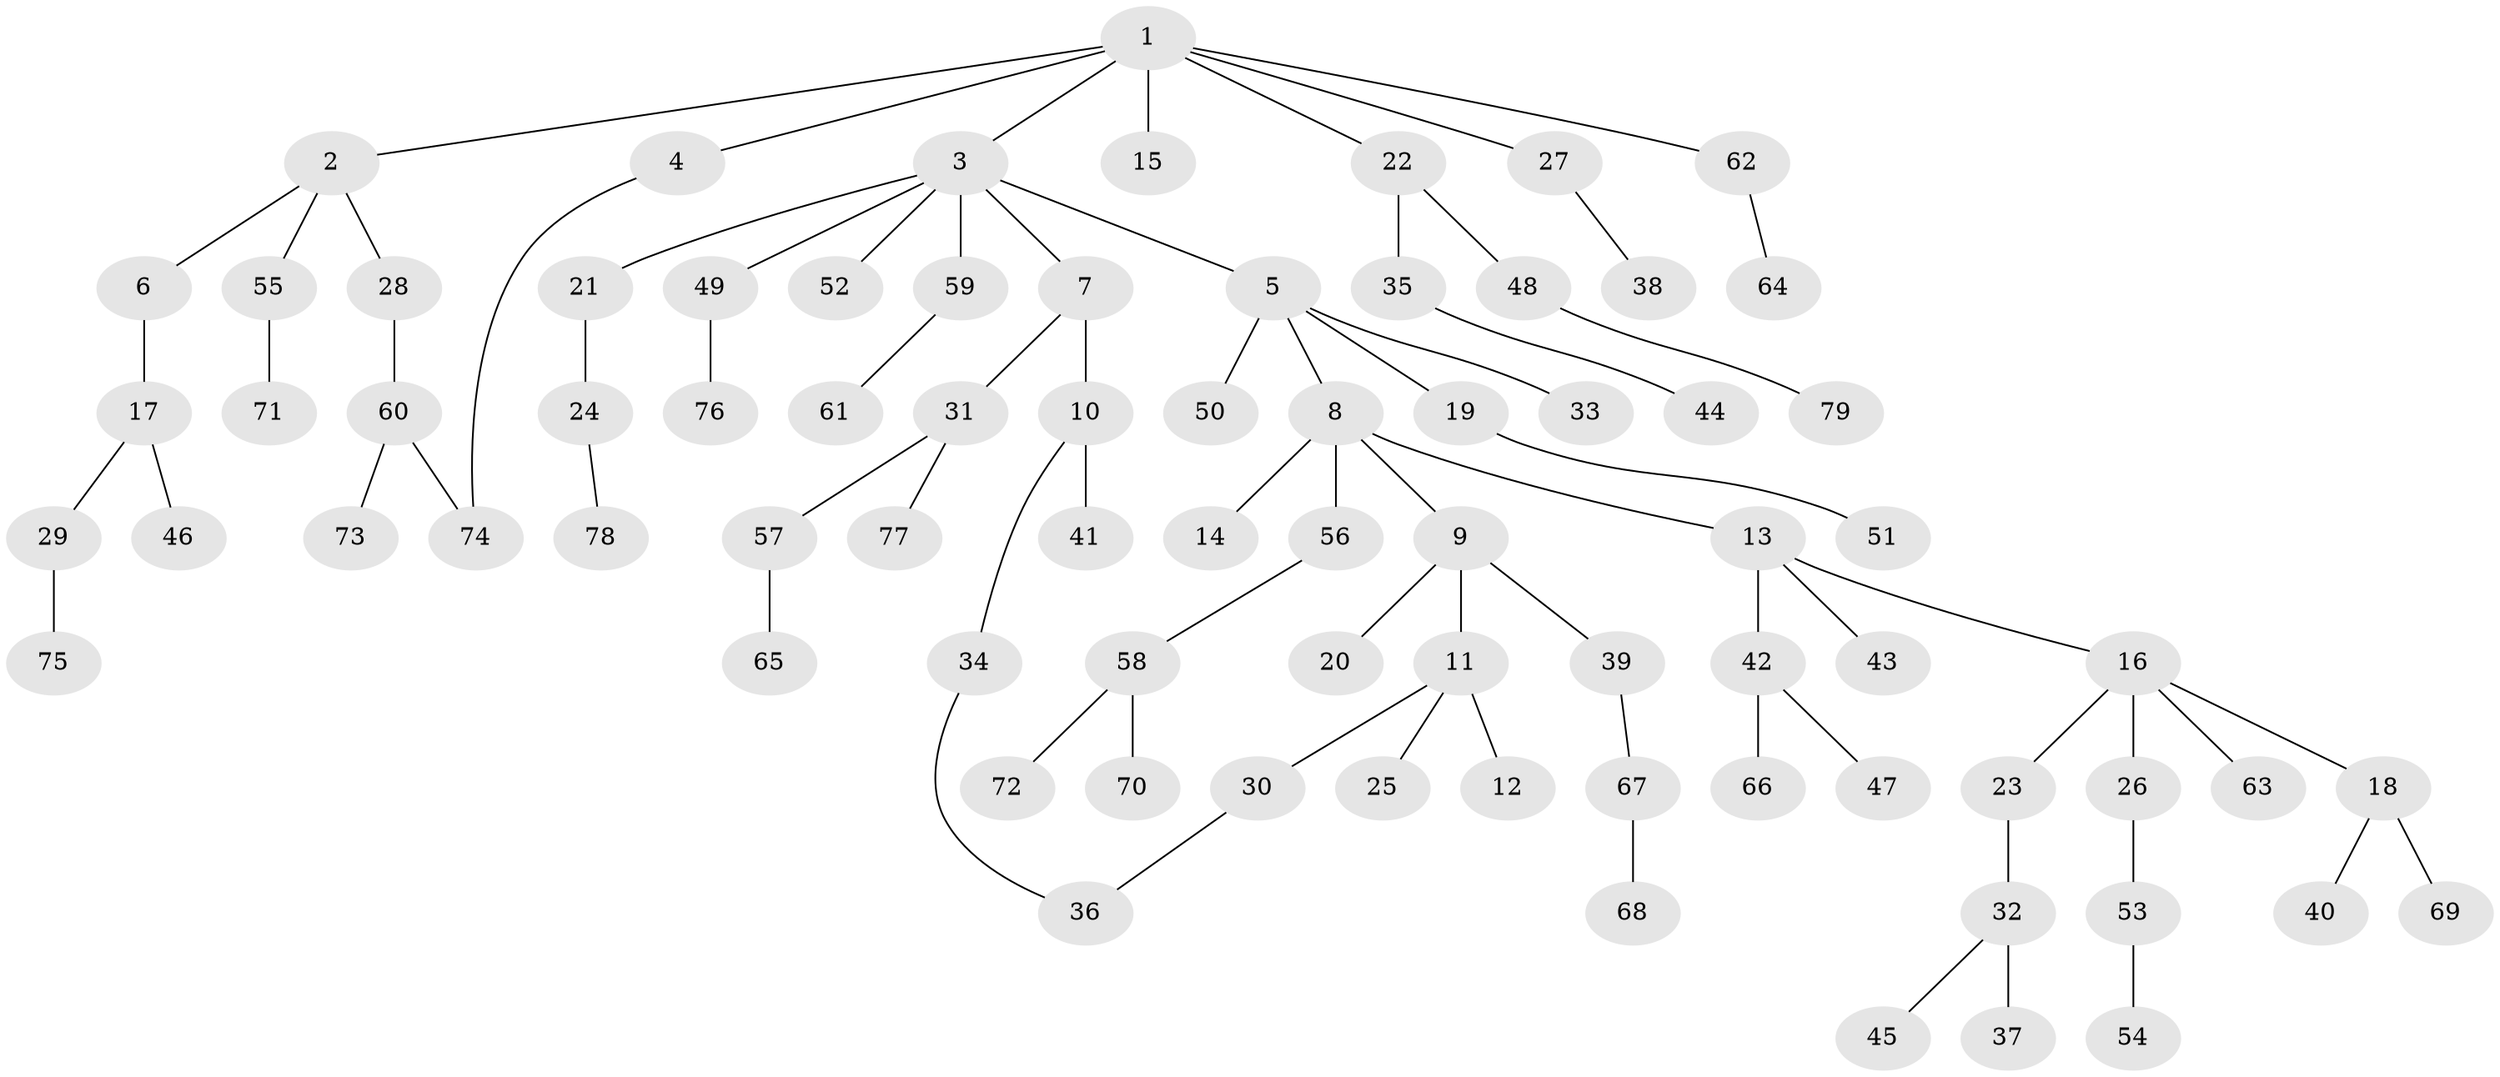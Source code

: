 // coarse degree distribution, {1: 0.5897435897435898, 2: 0.2564102564102564, 5: 0.10256410256410256, 4: 0.02564102564102564, 9: 0.02564102564102564}
// Generated by graph-tools (version 1.1) at 2025/45/03/04/25 21:45:09]
// undirected, 79 vertices, 80 edges
graph export_dot {
graph [start="1"]
  node [color=gray90,style=filled];
  1;
  2;
  3;
  4;
  5;
  6;
  7;
  8;
  9;
  10;
  11;
  12;
  13;
  14;
  15;
  16;
  17;
  18;
  19;
  20;
  21;
  22;
  23;
  24;
  25;
  26;
  27;
  28;
  29;
  30;
  31;
  32;
  33;
  34;
  35;
  36;
  37;
  38;
  39;
  40;
  41;
  42;
  43;
  44;
  45;
  46;
  47;
  48;
  49;
  50;
  51;
  52;
  53;
  54;
  55;
  56;
  57;
  58;
  59;
  60;
  61;
  62;
  63;
  64;
  65;
  66;
  67;
  68;
  69;
  70;
  71;
  72;
  73;
  74;
  75;
  76;
  77;
  78;
  79;
  1 -- 2;
  1 -- 3;
  1 -- 4;
  1 -- 15;
  1 -- 22;
  1 -- 27;
  1 -- 62;
  2 -- 6;
  2 -- 28;
  2 -- 55;
  3 -- 5;
  3 -- 7;
  3 -- 21;
  3 -- 49;
  3 -- 52;
  3 -- 59;
  4 -- 74;
  5 -- 8;
  5 -- 19;
  5 -- 33;
  5 -- 50;
  6 -- 17;
  7 -- 10;
  7 -- 31;
  8 -- 9;
  8 -- 13;
  8 -- 14;
  8 -- 56;
  9 -- 11;
  9 -- 20;
  9 -- 39;
  10 -- 34;
  10 -- 41;
  11 -- 12;
  11 -- 25;
  11 -- 30;
  13 -- 16;
  13 -- 42;
  13 -- 43;
  16 -- 18;
  16 -- 23;
  16 -- 26;
  16 -- 63;
  17 -- 29;
  17 -- 46;
  18 -- 40;
  18 -- 69;
  19 -- 51;
  21 -- 24;
  22 -- 35;
  22 -- 48;
  23 -- 32;
  24 -- 78;
  26 -- 53;
  27 -- 38;
  28 -- 60;
  29 -- 75;
  30 -- 36;
  31 -- 57;
  31 -- 77;
  32 -- 37;
  32 -- 45;
  34 -- 36;
  35 -- 44;
  39 -- 67;
  42 -- 47;
  42 -- 66;
  48 -- 79;
  49 -- 76;
  53 -- 54;
  55 -- 71;
  56 -- 58;
  57 -- 65;
  58 -- 70;
  58 -- 72;
  59 -- 61;
  60 -- 73;
  60 -- 74;
  62 -- 64;
  67 -- 68;
}
